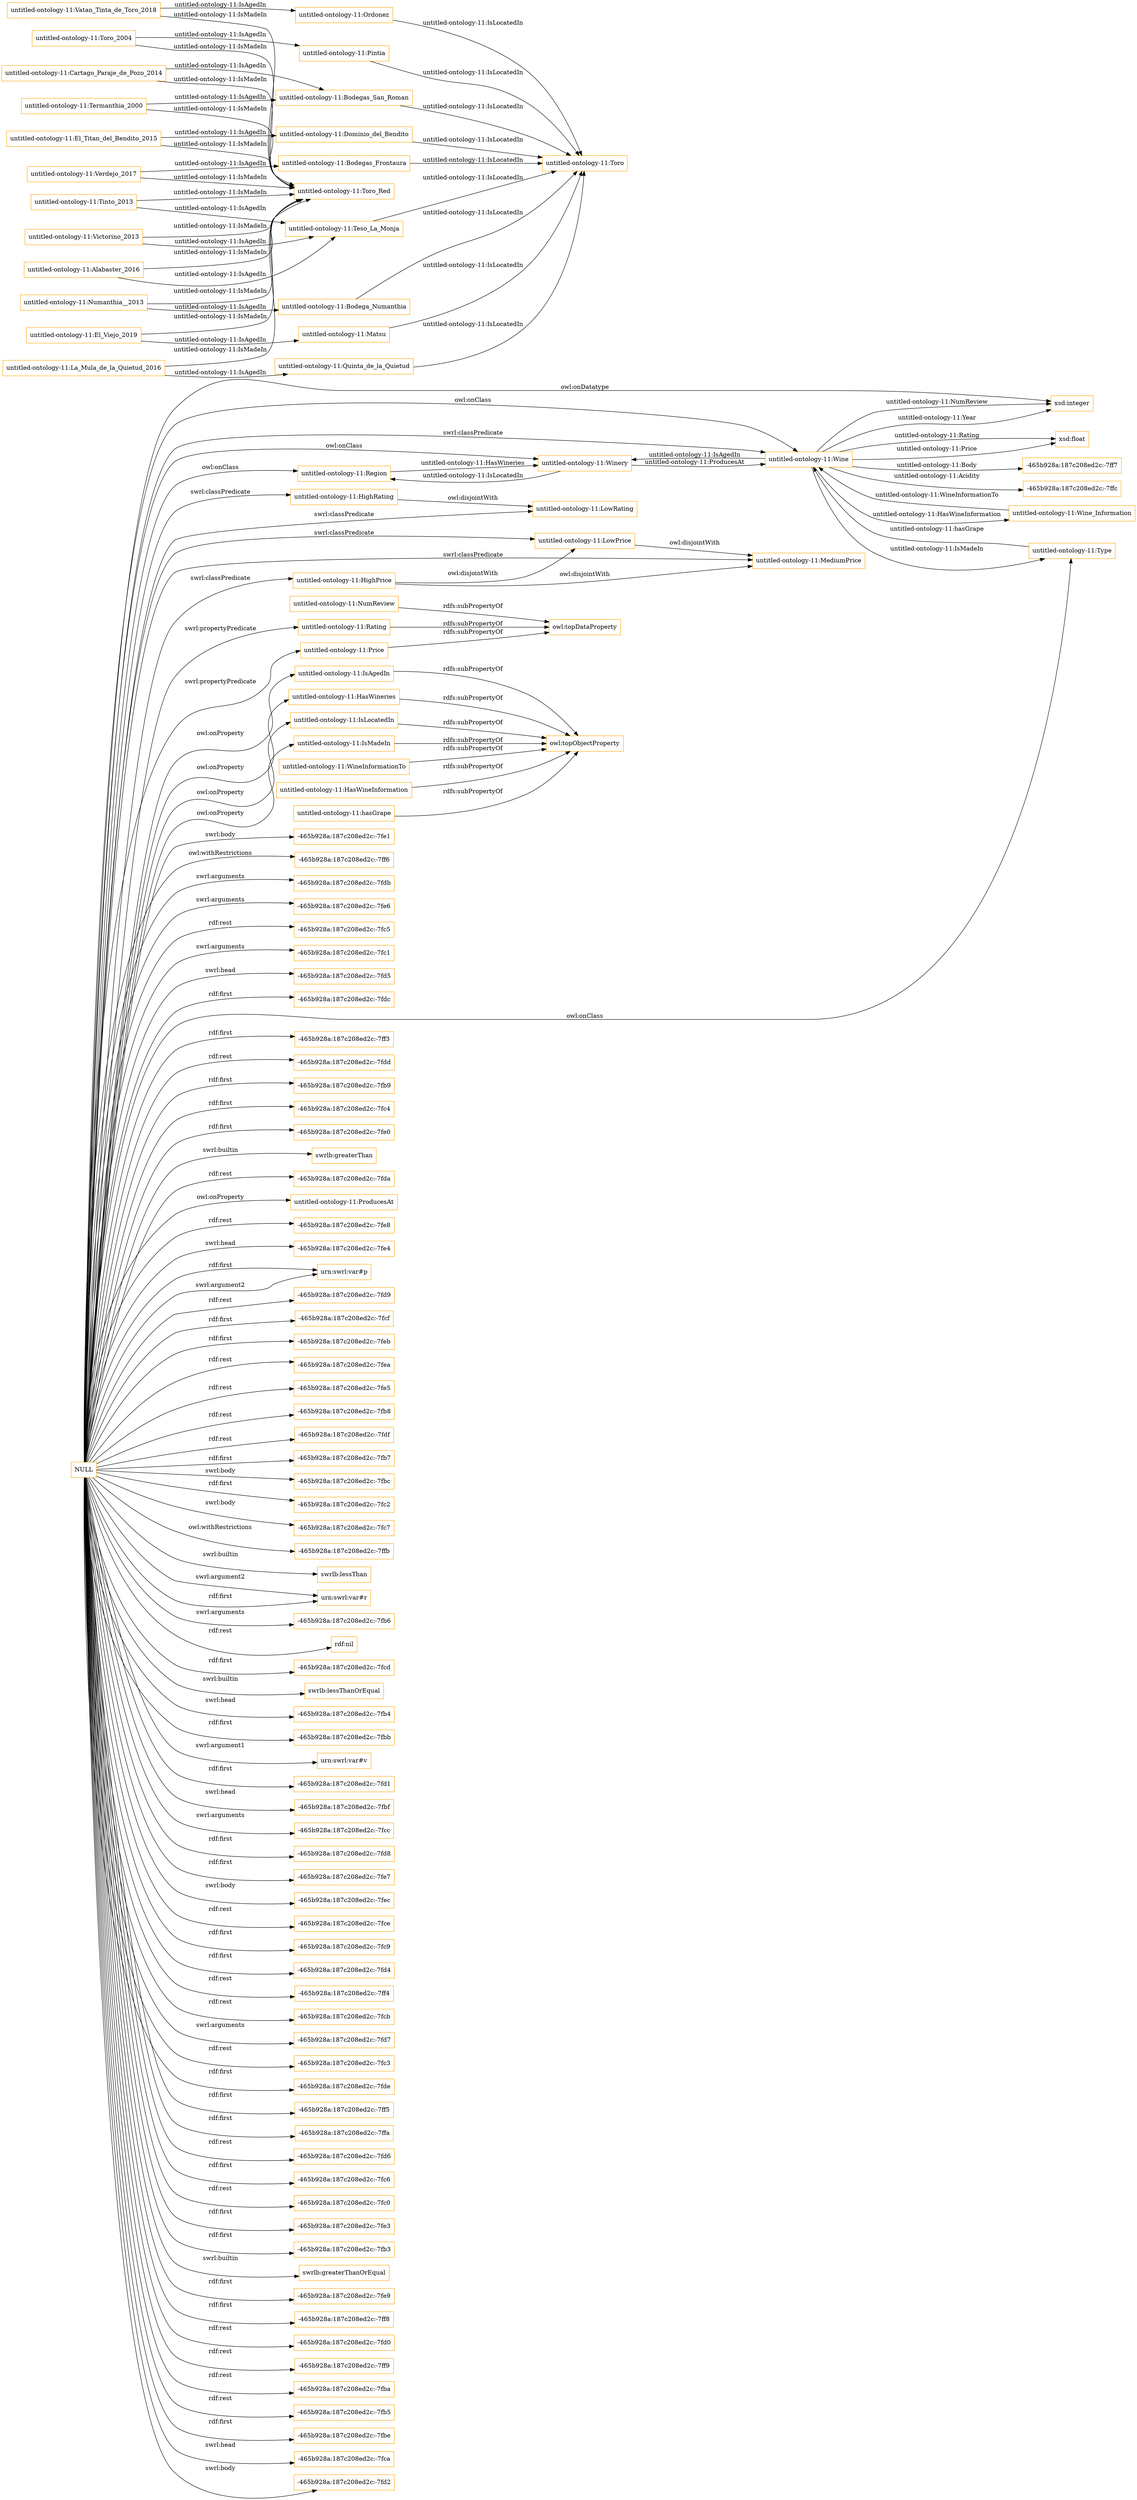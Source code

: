 digraph ar2dtool_diagram { 
rankdir=LR;
size="1501"
node [shape = rectangle, color="orange"]; "untitled-ontology-11:Region" "untitled-ontology-11:HighRating" "untitled-ontology-11:LowRating" "untitled-ontology-11:Wine_Information" "untitled-ontology-11:Type" "untitled-ontology-11:Wine" "untitled-ontology-11:MediumPrice" "untitled-ontology-11:Winery" "untitled-ontology-11:LowPrice" "untitled-ontology-11:HighPrice" "untitled-ontology-11:Toro" ; /*classes style*/
	"untitled-ontology-11:Vatan_Tinta_de_Toro_2018" -> "untitled-ontology-11:Ordonez" [ label = "untitled-ontology-11:IsAgedIn" ];
	"untitled-ontology-11:Vatan_Tinta_de_Toro_2018" -> "untitled-ontology-11:Toro_Red" [ label = "untitled-ontology-11:IsMadeIn" ];
	"untitled-ontology-11:HasWineInformation" -> "owl:topObjectProperty" [ label = "rdfs:subPropertyOf" ];
	"untitled-ontology-11:Toro_2004" -> "untitled-ontology-11:Pintia" [ label = "untitled-ontology-11:IsAgedIn" ];
	"untitled-ontology-11:Toro_2004" -> "untitled-ontology-11:Toro_Red" [ label = "untitled-ontology-11:IsMadeIn" ];
	"untitled-ontology-11:Bodegas_San_Roman" -> "untitled-ontology-11:Toro" [ label = "untitled-ontology-11:IsLocatedIn" ];
	"untitled-ontology-11:El_Titan_del_Bendito_2015" -> "untitled-ontology-11:Toro_Red" [ label = "untitled-ontology-11:IsMadeIn" ];
	"untitled-ontology-11:El_Titan_del_Bendito_2015" -> "untitled-ontology-11:Dominio_del_Bendito" [ label = "untitled-ontology-11:IsAgedIn" ];
	"untitled-ontology-11:hasGrape" -> "owl:topObjectProperty" [ label = "rdfs:subPropertyOf" ];
	"untitled-ontology-11:Bodegas_Frontaura" -> "untitled-ontology-11:Toro" [ label = "untitled-ontology-11:IsLocatedIn" ];
	"untitled-ontology-11:Teso_La_Monja" -> "untitled-ontology-11:Toro" [ label = "untitled-ontology-11:IsLocatedIn" ];
	"untitled-ontology-11:Tinto_2013" -> "untitled-ontology-11:Toro_Red" [ label = "untitled-ontology-11:IsMadeIn" ];
	"untitled-ontology-11:Tinto_2013" -> "untitled-ontology-11:Teso_La_Monja" [ label = "untitled-ontology-11:IsAgedIn" ];
	"untitled-ontology-11:Bodega_Numanthia" -> "untitled-ontology-11:Toro" [ label = "untitled-ontology-11:IsLocatedIn" ];
	"untitled-ontology-11:LowPrice" -> "untitled-ontology-11:MediumPrice" [ label = "owl:disjointWith" ];
	"untitled-ontology-11:Price" -> "owl:topDataProperty" [ label = "rdfs:subPropertyOf" ];
	"untitled-ontology-11:Pintia" -> "untitled-ontology-11:Toro" [ label = "untitled-ontology-11:IsLocatedIn" ];
	"untitled-ontology-11:NumReview" -> "owl:topDataProperty" [ label = "rdfs:subPropertyOf" ];
	"untitled-ontology-11:Matsu" -> "untitled-ontology-11:Toro" [ label = "untitled-ontology-11:IsLocatedIn" ];
	"untitled-ontology-11:HighPrice" -> "untitled-ontology-11:MediumPrice" [ label = "owl:disjointWith" ];
	"untitled-ontology-11:HighPrice" -> "untitled-ontology-11:LowPrice" [ label = "owl:disjointWith" ];
	"untitled-ontology-11:Victorino_2013" -> "untitled-ontology-11:Teso_La_Monja" [ label = "untitled-ontology-11:IsAgedIn" ];
	"untitled-ontology-11:Victorino_2013" -> "untitled-ontology-11:Toro_Red" [ label = "untitled-ontology-11:IsMadeIn" ];
	"untitled-ontology-11:Cartago_Paraje_de_Pozo_2014" -> "untitled-ontology-11:Toro_Red" [ label = "untitled-ontology-11:IsMadeIn" ];
	"untitled-ontology-11:Cartago_Paraje_de_Pozo_2014" -> "untitled-ontology-11:Bodegas_San_Roman" [ label = "untitled-ontology-11:IsAgedIn" ];
	"untitled-ontology-11:Dominio_del_Bendito" -> "untitled-ontology-11:Toro" [ label = "untitled-ontology-11:IsLocatedIn" ];
	"untitled-ontology-11:IsAgedIn" -> "owl:topObjectProperty" [ label = "rdfs:subPropertyOf" ];
	"untitled-ontology-11:Ordonez" -> "untitled-ontology-11:Toro" [ label = "untitled-ontology-11:IsLocatedIn" ];
	"NULL" -> "untitled-ontology-11:Type" [ label = "owl:onClass" ];
	"NULL" -> "-465b928a:187c208ed2c:-7fe1" [ label = "swrl:body" ];
	"NULL" -> "-465b928a:187c208ed2c:-7ff6" [ label = "owl:withRestrictions" ];
	"NULL" -> "-465b928a:187c208ed2c:-7fdb" [ label = "swrl:arguments" ];
	"NULL" -> "untitled-ontology-11:LowPrice" [ label = "swrl:classPredicate" ];
	"NULL" -> "untitled-ontology-11:IsAgedIn" [ label = "owl:onProperty" ];
	"NULL" -> "-465b928a:187c208ed2c:-7fe6" [ label = "swrl:arguments" ];
	"NULL" -> "-465b928a:187c208ed2c:-7fc5" [ label = "rdf:rest" ];
	"NULL" -> "-465b928a:187c208ed2c:-7fc1" [ label = "swrl:arguments" ];
	"NULL" -> "-465b928a:187c208ed2c:-7fd5" [ label = "swrl:head" ];
	"NULL" -> "-465b928a:187c208ed2c:-7fdc" [ label = "rdf:first" ];
	"NULL" -> "xsd:integer" [ label = "owl:onDatatype" ];
	"NULL" -> "-465b928a:187c208ed2c:-7ff3" [ label = "rdf:first" ];
	"NULL" -> "-465b928a:187c208ed2c:-7fdd" [ label = "rdf:rest" ];
	"NULL" -> "-465b928a:187c208ed2c:-7fb9" [ label = "rdf:first" ];
	"NULL" -> "-465b928a:187c208ed2c:-7fc4" [ label = "rdf:first" ];
	"NULL" -> "-465b928a:187c208ed2c:-7fe0" [ label = "rdf:first" ];
	"NULL" -> "swrlb:greaterThan" [ label = "swrl:builtin" ];
	"NULL" -> "-465b928a:187c208ed2c:-7fda" [ label = "rdf:rest" ];
	"NULL" -> "untitled-ontology-11:ProducesAt" [ label = "owl:onProperty" ];
	"NULL" -> "untitled-ontology-11:Winery" [ label = "owl:onClass" ];
	"NULL" -> "-465b928a:187c208ed2c:-7fe8" [ label = "rdf:rest" ];
	"NULL" -> "-465b928a:187c208ed2c:-7fe4" [ label = "swrl:head" ];
	"NULL" -> "urn:swrl:var#p" [ label = "rdf:first" ];
	"NULL" -> "-465b928a:187c208ed2c:-7fd9" [ label = "rdf:rest" ];
	"NULL" -> "-465b928a:187c208ed2c:-7fcf" [ label = "rdf:first" ];
	"NULL" -> "-465b928a:187c208ed2c:-7feb" [ label = "rdf:first" ];
	"NULL" -> "untitled-ontology-11:HasWineries" [ label = "owl:onProperty" ];
	"NULL" -> "-465b928a:187c208ed2c:-7fea" [ label = "rdf:rest" ];
	"NULL" -> "-465b928a:187c208ed2c:-7fe5" [ label = "rdf:rest" ];
	"NULL" -> "-465b928a:187c208ed2c:-7fb8" [ label = "rdf:rest" ];
	"NULL" -> "-465b928a:187c208ed2c:-7fdf" [ label = "rdf:rest" ];
	"NULL" -> "-465b928a:187c208ed2c:-7fb7" [ label = "rdf:first" ];
	"NULL" -> "-465b928a:187c208ed2c:-7fbc" [ label = "swrl:body" ];
	"NULL" -> "-465b928a:187c208ed2c:-7fc2" [ label = "rdf:first" ];
	"NULL" -> "-465b928a:187c208ed2c:-7fc7" [ label = "swrl:body" ];
	"NULL" -> "untitled-ontology-11:Wine" [ label = "owl:onClass" ];
	"NULL" -> "-465b928a:187c208ed2c:-7ffb" [ label = "owl:withRestrictions" ];
	"NULL" -> "swrlb:lessThan" [ label = "swrl:builtin" ];
	"NULL" -> "untitled-ontology-11:LowRating" [ label = "swrl:classPredicate" ];
	"NULL" -> "urn:swrl:var#r" [ label = "swrl:argument2" ];
	"NULL" -> "-465b928a:187c208ed2c:-7fb6" [ label = "swrl:arguments" ];
	"NULL" -> "untitled-ontology-11:MediumPrice" [ label = "swrl:classPredicate" ];
	"NULL" -> "rdf:nil" [ label = "rdf:rest" ];
	"NULL" -> "-465b928a:187c208ed2c:-7fcd" [ label = "rdf:first" ];
	"NULL" -> "untitled-ontology-11:Price" [ label = "swrl:propertyPredicate" ];
	"NULL" -> "swrlb:lessThanOrEqual" [ label = "swrl:builtin" ];
	"NULL" -> "-465b928a:187c208ed2c:-7fb4" [ label = "swrl:head" ];
	"NULL" -> "-465b928a:187c208ed2c:-7fbb" [ label = "rdf:first" ];
	"NULL" -> "urn:swrl:var#v" [ label = "swrl:argument1" ];
	"NULL" -> "-465b928a:187c208ed2c:-7fd1" [ label = "rdf:first" ];
	"NULL" -> "-465b928a:187c208ed2c:-7fbf" [ label = "swrl:head" ];
	"NULL" -> "-465b928a:187c208ed2c:-7fcc" [ label = "swrl:arguments" ];
	"NULL" -> "untitled-ontology-11:HighPrice" [ label = "swrl:classPredicate" ];
	"NULL" -> "-465b928a:187c208ed2c:-7fd8" [ label = "rdf:first" ];
	"NULL" -> "-465b928a:187c208ed2c:-7fe7" [ label = "rdf:first" ];
	"NULL" -> "-465b928a:187c208ed2c:-7fec" [ label = "swrl:body" ];
	"NULL" -> "-465b928a:187c208ed2c:-7fce" [ label = "rdf:rest" ];
	"NULL" -> "-465b928a:187c208ed2c:-7fc9" [ label = "rdf:first" ];
	"NULL" -> "untitled-ontology-11:Wine" [ label = "swrl:classPredicate" ];
	"NULL" -> "-465b928a:187c208ed2c:-7fd4" [ label = "rdf:first" ];
	"NULL" -> "-465b928a:187c208ed2c:-7ff4" [ label = "rdf:rest" ];
	"NULL" -> "-465b928a:187c208ed2c:-7fcb" [ label = "rdf:rest" ];
	"NULL" -> "-465b928a:187c208ed2c:-7fd7" [ label = "swrl:arguments" ];
	"NULL" -> "-465b928a:187c208ed2c:-7fc3" [ label = "rdf:rest" ];
	"NULL" -> "-465b928a:187c208ed2c:-7fde" [ label = "rdf:first" ];
	"NULL" -> "-465b928a:187c208ed2c:-7ff5" [ label = "rdf:first" ];
	"NULL" -> "-465b928a:187c208ed2c:-7ffa" [ label = "rdf:first" ];
	"NULL" -> "-465b928a:187c208ed2c:-7fd6" [ label = "rdf:rest" ];
	"NULL" -> "-465b928a:187c208ed2c:-7fc6" [ label = "rdf:first" ];
	"NULL" -> "-465b928a:187c208ed2c:-7fc0" [ label = "rdf:rest" ];
	"NULL" -> "untitled-ontology-11:Rating" [ label = "swrl:propertyPredicate" ];
	"NULL" -> "-465b928a:187c208ed2c:-7fe3" [ label = "rdf:first" ];
	"NULL" -> "untitled-ontology-11:IsLocatedIn" [ label = "owl:onProperty" ];
	"NULL" -> "untitled-ontology-11:IsMadeIn" [ label = "owl:onProperty" ];
	"NULL" -> "urn:swrl:var#p" [ label = "swrl:argument2" ];
	"NULL" -> "-465b928a:187c208ed2c:-7fb3" [ label = "rdf:first" ];
	"NULL" -> "swrlb:greaterThanOrEqual" [ label = "swrl:builtin" ];
	"NULL" -> "-465b928a:187c208ed2c:-7fe9" [ label = "rdf:first" ];
	"NULL" -> "-465b928a:187c208ed2c:-7ff8" [ label = "rdf:first" ];
	"NULL" -> "untitled-ontology-11:HighRating" [ label = "swrl:classPredicate" ];
	"NULL" -> "untitled-ontology-11:Region" [ label = "owl:onClass" ];
	"NULL" -> "-465b928a:187c208ed2c:-7fd0" [ label = "rdf:rest" ];
	"NULL" -> "urn:swrl:var#r" [ label = "rdf:first" ];
	"NULL" -> "-465b928a:187c208ed2c:-7ff9" [ label = "rdf:rest" ];
	"NULL" -> "-465b928a:187c208ed2c:-7fba" [ label = "rdf:rest" ];
	"NULL" -> "-465b928a:187c208ed2c:-7fb5" [ label = "rdf:rest" ];
	"NULL" -> "-465b928a:187c208ed2c:-7fbe" [ label = "rdf:first" ];
	"NULL" -> "-465b928a:187c208ed2c:-7fca" [ label = "swrl:head" ];
	"NULL" -> "-465b928a:187c208ed2c:-7fd2" [ label = "swrl:body" ];
	"untitled-ontology-11:IsMadeIn" -> "owl:topObjectProperty" [ label = "rdfs:subPropertyOf" ];
	"untitled-ontology-11:Quinta_de_la_Quietud" -> "untitled-ontology-11:Toro" [ label = "untitled-ontology-11:IsLocatedIn" ];
	"untitled-ontology-11:HasWineries" -> "owl:topObjectProperty" [ label = "rdfs:subPropertyOf" ];
	"untitled-ontology-11:HighRating" -> "untitled-ontology-11:LowRating" [ label = "owl:disjointWith" ];
	"untitled-ontology-11:Rating" -> "owl:topDataProperty" [ label = "rdfs:subPropertyOf" ];
	"untitled-ontology-11:IsLocatedIn" -> "owl:topObjectProperty" [ label = "rdfs:subPropertyOf" ];
	"untitled-ontology-11:Termanthia_2000" -> "untitled-ontology-11:Bodegas_San_Roman" [ label = "untitled-ontology-11:IsAgedIn" ];
	"untitled-ontology-11:Termanthia_2000" -> "untitled-ontology-11:Toro_Red" [ label = "untitled-ontology-11:IsMadeIn" ];
	"untitled-ontology-11:La_Mula_de_la_Quietud_2016" -> "untitled-ontology-11:Toro_Red" [ label = "untitled-ontology-11:IsMadeIn" ];
	"untitled-ontology-11:La_Mula_de_la_Quietud_2016" -> "untitled-ontology-11:Quinta_de_la_Quietud" [ label = "untitled-ontology-11:IsAgedIn" ];
	"untitled-ontology-11:Numanthia__2013" -> "untitled-ontology-11:Toro_Red" [ label = "untitled-ontology-11:IsMadeIn" ];
	"untitled-ontology-11:Numanthia__2013" -> "untitled-ontology-11:Bodega_Numanthia" [ label = "untitled-ontology-11:IsAgedIn" ];
	"untitled-ontology-11:WineInformationTo" -> "owl:topObjectProperty" [ label = "rdfs:subPropertyOf" ];
	"untitled-ontology-11:Verdejo_2017" -> "untitled-ontology-11:Bodegas_Frontaura" [ label = "untitled-ontology-11:IsAgedIn" ];
	"untitled-ontology-11:Verdejo_2017" -> "untitled-ontology-11:Toro_Red" [ label = "untitled-ontology-11:IsMadeIn" ];
	"untitled-ontology-11:Alabaster_2016" -> "untitled-ontology-11:Teso_La_Monja" [ label = "untitled-ontology-11:IsAgedIn" ];
	"untitled-ontology-11:Alabaster_2016" -> "untitled-ontology-11:Toro_Red" [ label = "untitled-ontology-11:IsMadeIn" ];
	"untitled-ontology-11:El_Viejo_2019" -> "untitled-ontology-11:Toro_Red" [ label = "untitled-ontology-11:IsMadeIn" ];
	"untitled-ontology-11:El_Viejo_2019" -> "untitled-ontology-11:Matsu" [ label = "untitled-ontology-11:IsAgedIn" ];
	"untitled-ontology-11:Type" -> "untitled-ontology-11:Wine" [ label = "untitled-ontology-11:hasGrape" ];
	"untitled-ontology-11:Region" -> "untitled-ontology-11:Winery" [ label = "untitled-ontology-11:HasWineries" ];
	"untitled-ontology-11:Wine" -> "xsd:float" [ label = "untitled-ontology-11:Price" ];
	"untitled-ontology-11:Wine" -> "xsd:float" [ label = "untitled-ontology-11:Rating" ];
	"untitled-ontology-11:Wine_Information" -> "untitled-ontology-11:Wine" [ label = "untitled-ontology-11:WineInformationTo" ];
	"untitled-ontology-11:Wine" -> "xsd:integer" [ label = "untitled-ontology-11:NumReview" ];
	"untitled-ontology-11:Wine" -> "xsd:integer" [ label = "untitled-ontology-11:Year" ];
	"untitled-ontology-11:Winery" -> "untitled-ontology-11:Wine" [ label = "untitled-ontology-11:ProducesAt" ];
	"untitled-ontology-11:Wine" -> "untitled-ontology-11:Winery" [ label = "untitled-ontology-11:IsAgedIn" ];
	"untitled-ontology-11:Wine" -> "untitled-ontology-11:Wine_Information" [ label = "untitled-ontology-11:HasWineInformation" ];
	"untitled-ontology-11:Winery" -> "untitled-ontology-11:Region" [ label = "untitled-ontology-11:IsLocatedIn" ];
	"untitled-ontology-11:Wine" -> "-465b928a:187c208ed2c:-7ff7" [ label = "untitled-ontology-11:Body" ];
	"untitled-ontology-11:Wine" -> "untitled-ontology-11:Type" [ label = "untitled-ontology-11:IsMadeIn" ];
	"untitled-ontology-11:Wine" -> "-465b928a:187c208ed2c:-7ffc" [ label = "untitled-ontology-11:Acidity" ];

}
